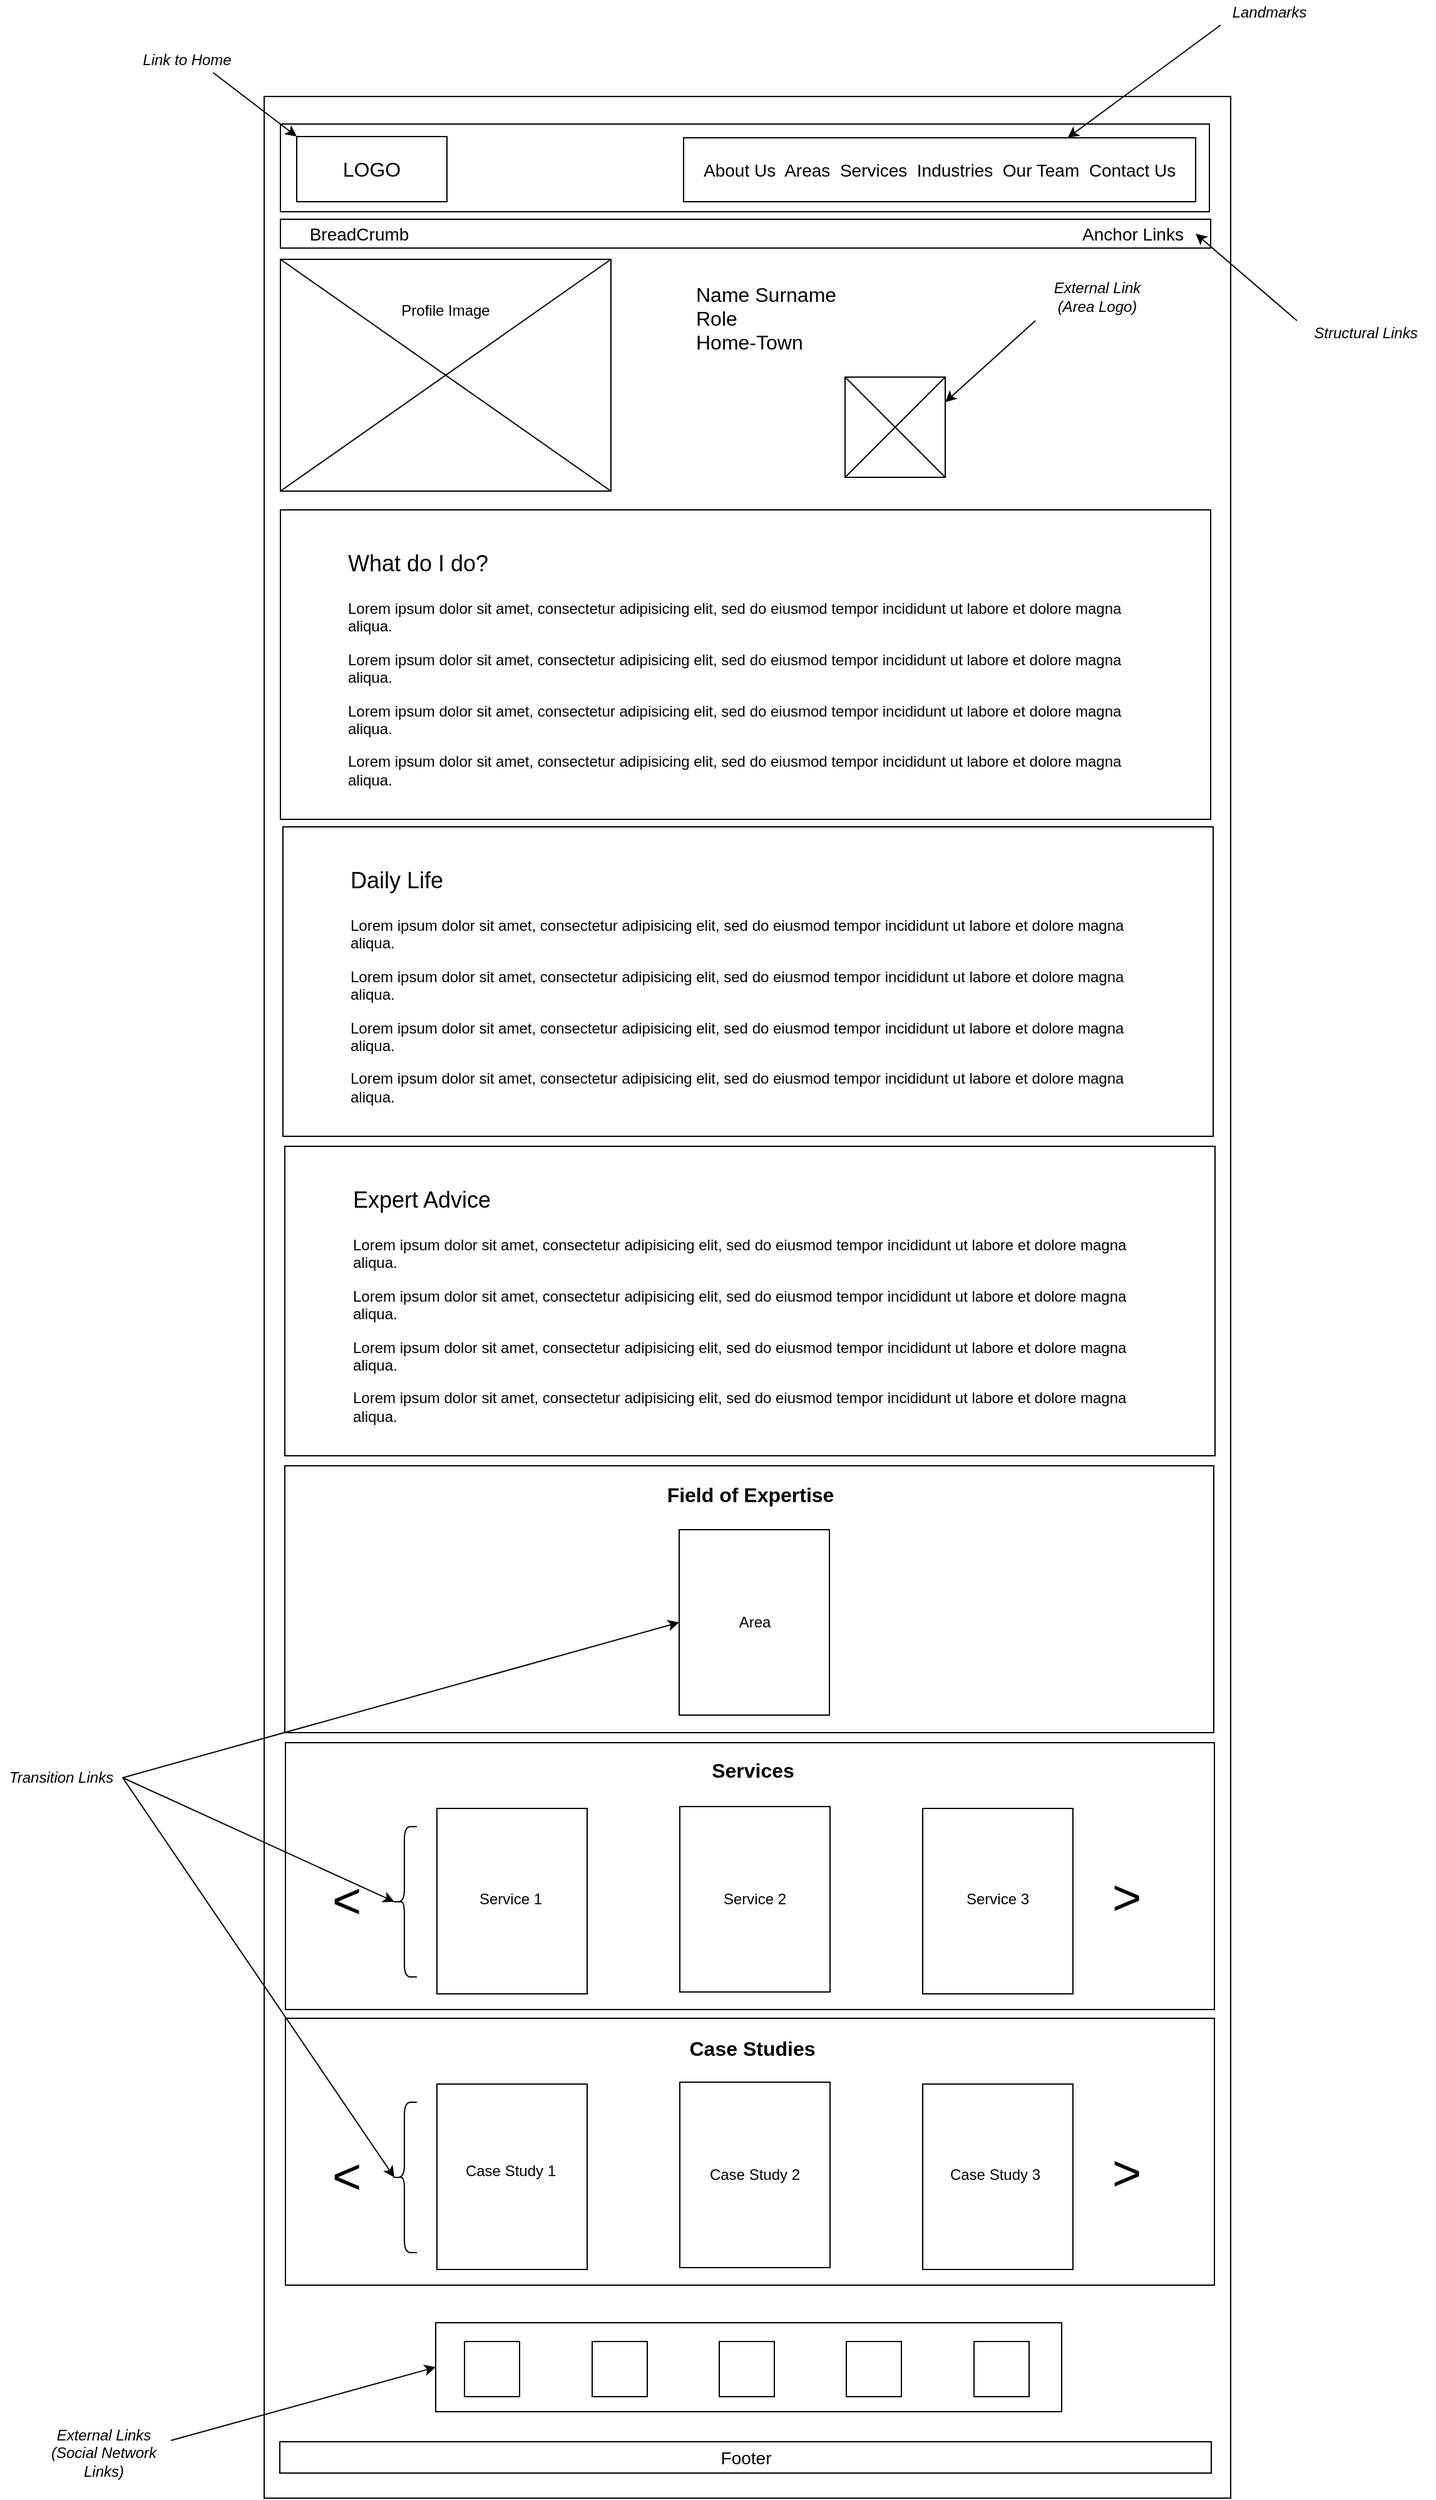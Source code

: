 <mxfile version="14.8.5" type="device"><diagram id="6QIcQig0J5omdTT-xJDu" name="Page-1"><mxGraphModel dx="1750" dy="1056" grid="0" gridSize="10" guides="1" tooltips="1" connect="1" arrows="1" fold="1" page="0" pageScale="1" pageWidth="850" pageHeight="1100" math="0" shadow="0"><root><mxCell id="0"/><mxCell id="1" parent="0"/><mxCell id="jJ7KEn_oP8nRvkY4ZoeI-1" value="" style="rounded=0;whiteSpace=wrap;html=1;fillColor=none;" parent="1" vertex="1"><mxGeometry x="72" y="-75" width="772" height="1917" as="geometry"/></mxCell><mxCell id="jJ7KEn_oP8nRvkY4ZoeI-2" value="" style="rounded=0;whiteSpace=wrap;html=1;fillColor=none;" parent="1" vertex="1"><mxGeometry x="85" y="-53" width="742" height="70" as="geometry"/></mxCell><mxCell id="jJ7KEn_oP8nRvkY4ZoeI-3" value="&lt;font style=&quot;font-size: 16px&quot;&gt;LOGO&lt;/font&gt;" style="rounded=0;whiteSpace=wrap;html=1;fillColor=none;" parent="1" vertex="1"><mxGeometry x="98" y="-43" width="120" height="52" as="geometry"/></mxCell><mxCell id="jJ7KEn_oP8nRvkY4ZoeI-4" value="" style="rounded=0;whiteSpace=wrap;html=1;strokeColor=#000000;fillColor=none;" parent="1" vertex="1"><mxGeometry x="407" y="-42" width="409" height="51" as="geometry"/></mxCell><mxCell id="jJ7KEn_oP8nRvkY4ZoeI-6" value="&lt;i&gt;Landmarks&lt;/i&gt;" style="text;html=1;strokeColor=none;fillColor=none;align=center;verticalAlign=middle;whiteSpace=wrap;rounded=0;" parent="1" vertex="1"><mxGeometry x="836" y="-152" width="78" height="20" as="geometry"/></mxCell><mxCell id="jJ7KEn_oP8nRvkY4ZoeI-7" value="" style="endArrow=classic;html=1;entryX=0.75;entryY=0;entryDx=0;entryDy=0;exitX=0;exitY=1;exitDx=0;exitDy=0;" parent="1" source="jJ7KEn_oP8nRvkY4ZoeI-6" target="jJ7KEn_oP8nRvkY4ZoeI-4" edge="1"><mxGeometry width="50" height="50" relative="1" as="geometry"><mxPoint x="879" y="-68" as="sourcePoint"/><mxPoint x="929" y="-118" as="targetPoint"/></mxGeometry></mxCell><mxCell id="jJ7KEn_oP8nRvkY4ZoeI-8" value="" style="endArrow=classic;html=1;entryX=0;entryY=0;entryDx=0;entryDy=0;exitX=0.75;exitY=1;exitDx=0;exitDy=0;" parent="1" source="jJ7KEn_oP8nRvkY4ZoeI-9" target="jJ7KEn_oP8nRvkY4ZoeI-3" edge="1"><mxGeometry width="50" height="50" relative="1" as="geometry"><mxPoint x="18" y="-91.0" as="sourcePoint"/><mxPoint x="68" y="-141" as="targetPoint"/></mxGeometry></mxCell><mxCell id="jJ7KEn_oP8nRvkY4ZoeI-9" value="&lt;i&gt;Link to Home&lt;/i&gt;" style="text;html=1;strokeColor=none;fillColor=none;align=center;verticalAlign=middle;whiteSpace=wrap;rounded=0;" parent="1" vertex="1"><mxGeometry x="-31" y="-114" width="83" height="20" as="geometry"/></mxCell><mxCell id="jJ7KEn_oP8nRvkY4ZoeI-10" value="" style="rounded=0;whiteSpace=wrap;html=1;fillColor=none;strokeColor=#000000;" parent="1" vertex="1"><mxGeometry x="85" y="23" width="743" height="23" as="geometry"/></mxCell><mxCell id="jJ7KEn_oP8nRvkY4ZoeI-14" value="" style="rounded=0;whiteSpace=wrap;html=1;fillColor=none;strokeColor=#000000;" parent="1" vertex="1"><mxGeometry x="85" y="55" width="264" height="185" as="geometry"/></mxCell><mxCell id="jJ7KEn_oP8nRvkY4ZoeI-15" value="" style="endArrow=none;html=1;entryX=0;entryY=0;entryDx=0;entryDy=0;exitX=1;exitY=1;exitDx=0;exitDy=0;" parent="1" source="jJ7KEn_oP8nRvkY4ZoeI-14" target="jJ7KEn_oP8nRvkY4ZoeI-14" edge="1"><mxGeometry width="50" height="50" relative="1" as="geometry"><mxPoint x="494" y="106" as="sourcePoint"/><mxPoint x="544" y="56" as="targetPoint"/></mxGeometry></mxCell><mxCell id="jJ7KEn_oP8nRvkY4ZoeI-16" value="" style="endArrow=none;html=1;entryX=1;entryY=0;entryDx=0;entryDy=0;exitX=0;exitY=1;exitDx=0;exitDy=0;" parent="1" source="jJ7KEn_oP8nRvkY4ZoeI-14" target="jJ7KEn_oP8nRvkY4ZoeI-14" edge="1"><mxGeometry width="50" height="50" relative="1" as="geometry"><mxPoint x="494" y="106" as="sourcePoint"/><mxPoint x="544" y="56" as="targetPoint"/></mxGeometry></mxCell><mxCell id="jJ7KEn_oP8nRvkY4ZoeI-17" value="Profile Image" style="text;html=1;strokeColor=none;fillColor=none;align=center;verticalAlign=middle;whiteSpace=wrap;rounded=0;" parent="1" vertex="1"><mxGeometry x="155" y="86" width="124" height="20" as="geometry"/></mxCell><mxCell id="jJ7KEn_oP8nRvkY4ZoeI-18" value="" style="rounded=0;whiteSpace=wrap;html=1;fillColor=none;strokeColor=#000000;" parent="1" vertex="1"><mxGeometry x="85" y="255" width="743" height="247" as="geometry"/></mxCell><mxCell id="jJ7KEn_oP8nRvkY4ZoeI-19" value="&lt;h1&gt;&lt;span style=&quot;font-weight: normal&quot;&gt;&lt;font style=&quot;font-size: 18px&quot;&gt;What do I do?&lt;/font&gt;&lt;/span&gt;&lt;br&gt;&lt;/h1&gt;&lt;p&gt;Lorem ipsum dolor sit amet, consectetur adipisicing elit, sed do eiusmod tempor incididunt ut labore et dolore magna aliqua. &lt;br&gt;&lt;/p&gt;&lt;p&gt;Lorem ipsum dolor sit amet, consectetur adipisicing elit, sed do eiusmod tempor incididunt ut labore et dolore magna aliqua.&lt;/p&gt;&lt;p&gt;Lorem ipsum dolor sit amet, consectetur adipisicing elit, sed do eiusmod tempor incididunt ut labore et dolore magna aliqua.&lt;/p&gt;&lt;p&gt;Lorem ipsum dolor sit amet, consectetur adipisicing elit, sed do eiusmod tempor incididunt ut labore et dolore magna aliqua.&lt;/p&gt;" style="text;html=1;strokeColor=none;fillColor=none;spacing=5;spacingTop=-20;whiteSpace=wrap;overflow=hidden;rounded=0;" parent="1" vertex="1"><mxGeometry x="134" y="276" width="644" height="218" as="geometry"/></mxCell><mxCell id="jJ7KEn_oP8nRvkY4ZoeI-24" value="" style="rounded=0;whiteSpace=wrap;html=1;fillColor=none;strokeColor=#000000;" parent="1" vertex="1"><mxGeometry x="88.5" y="1018" width="742" height="213" as="geometry"/></mxCell><mxCell id="jJ7KEn_oP8nRvkY4ZoeI-26" value="" style="rounded=0;whiteSpace=wrap;html=1;fillColor=none;strokeColor=#000000;" parent="1" vertex="1"><mxGeometry x="403.5" y="1069" width="120" height="148" as="geometry"/></mxCell><mxCell id="jJ7KEn_oP8nRvkY4ZoeI-31" value="Area" style="text;html=1;strokeColor=none;fillColor=none;align=center;verticalAlign=middle;whiteSpace=wrap;rounded=0;" parent="1" vertex="1"><mxGeometry x="430.5" y="1133" width="66" height="20" as="geometry"/></mxCell><mxCell id="jJ7KEn_oP8nRvkY4ZoeI-33" value="&lt;font style=&quot;font-size: 14px&quot;&gt;Footer&lt;/font&gt;" style="rounded=0;whiteSpace=wrap;html=1;strokeColor=#000000;fillColor=none;" parent="1" vertex="1"><mxGeometry x="84.5" y="1797" width="744" height="25" as="geometry"/></mxCell><mxCell id="jJ7KEn_oP8nRvkY4ZoeI-42" value="&lt;i&gt;Transition Links&lt;/i&gt;" style="text;html=1;strokeColor=none;fillColor=none;align=center;verticalAlign=middle;whiteSpace=wrap;rounded=0;" parent="1" vertex="1"><mxGeometry x="-139" y="1257" width="98" height="20" as="geometry"/></mxCell><mxCell id="jJ7KEn_oP8nRvkY4ZoeI-43" value="" style="endArrow=classic;html=1;entryX=0;entryY=0.5;entryDx=0;entryDy=0;exitX=1;exitY=0.5;exitDx=0;exitDy=0;" parent="1" source="jJ7KEn_oP8nRvkY4ZoeI-42" target="jJ7KEn_oP8nRvkY4ZoeI-26" edge="1"><mxGeometry width="50" height="50" relative="1" as="geometry"><mxPoint x="-127" y="878.0" as="sourcePoint"/><mxPoint x="175.5" y="1145" as="targetPoint"/></mxGeometry></mxCell><mxCell id="jJ7KEn_oP8nRvkY4ZoeI-44" value="" style="endArrow=classic;html=1;exitX=1;exitY=0.5;exitDx=0;exitDy=0;entryX=0.1;entryY=0.5;entryDx=0;entryDy=0;entryPerimeter=0;" parent="1" source="jJ7KEn_oP8nRvkY4ZoeI-42" target="jJ7KEn_oP8nRvkY4ZoeI-55" edge="1"><mxGeometry width="50" height="50" relative="1" as="geometry"><mxPoint x="-144" y="1051" as="sourcePoint"/><mxPoint x="170" y="1251" as="targetPoint"/></mxGeometry></mxCell><mxCell id="jJ7KEn_oP8nRvkY4ZoeI-45" value="&lt;div&gt;&lt;b&gt;&lt;font style=&quot;font-size: 16px&quot;&gt;Field of Expertise&lt;/font&gt;&lt;/b&gt;&lt;br&gt;&lt;/div&gt;" style="text;html=1;strokeColor=none;fillColor=none;align=center;verticalAlign=middle;whiteSpace=wrap;rounded=0;" parent="1" vertex="1"><mxGeometry x="374.75" y="1031" width="170.5" height="20" as="geometry"/></mxCell><mxCell id="jJ7KEn_oP8nRvkY4ZoeI-46" value="" style="rounded=0;whiteSpace=wrap;html=1;fillColor=none;strokeColor=#000000;" parent="1" vertex="1"><mxGeometry x="89" y="1239" width="742" height="213" as="geometry"/></mxCell><mxCell id="jJ7KEn_oP8nRvkY4ZoeI-47" value="" style="rounded=0;whiteSpace=wrap;html=1;fillColor=none;strokeColor=#000000;" parent="1" vertex="1"><mxGeometry x="210" y="1291.5" width="120" height="148" as="geometry"/></mxCell><mxCell id="jJ7KEn_oP8nRvkY4ZoeI-48" value="" style="rounded=0;whiteSpace=wrap;html=1;fillColor=none;strokeColor=#000000;" parent="1" vertex="1"><mxGeometry x="404" y="1290" width="120" height="148" as="geometry"/></mxCell><mxCell id="jJ7KEn_oP8nRvkY4ZoeI-49" value="" style="rounded=0;whiteSpace=wrap;html=1;fillColor=none;strokeColor=#000000;" parent="1" vertex="1"><mxGeometry x="598" y="1291.5" width="120" height="148" as="geometry"/></mxCell><mxCell id="jJ7KEn_oP8nRvkY4ZoeI-50" value="&lt;font style=&quot;font-size: 40px&quot;&gt;&amp;lt;&lt;/font&gt;" style="text;html=1;strokeColor=none;fillColor=none;align=center;verticalAlign=middle;whiteSpace=wrap;rounded=0;" parent="1" vertex="1"><mxGeometry x="118" y="1341.5" width="40" height="45" as="geometry"/></mxCell><mxCell id="jJ7KEn_oP8nRvkY4ZoeI-51" value="&lt;font style=&quot;font-size: 40px&quot;&gt;&amp;lt;&lt;/font&gt;" style="text;html=1;strokeColor=none;fillColor=none;align=center;verticalAlign=middle;whiteSpace=wrap;rounded=0;rotation=-180;" parent="1" vertex="1"><mxGeometry x="741" y="1343" width="40" height="45" as="geometry"/></mxCell><mxCell id="jJ7KEn_oP8nRvkY4ZoeI-52" value="Service 1" style="text;html=1;strokeColor=none;fillColor=none;align=center;verticalAlign=middle;whiteSpace=wrap;rounded=0;" parent="1" vertex="1"><mxGeometry x="236" y="1354" width="66" height="20" as="geometry"/></mxCell><mxCell id="jJ7KEn_oP8nRvkY4ZoeI-53" value="Service 2" style="text;html=1;strokeColor=none;fillColor=none;align=center;verticalAlign=middle;whiteSpace=wrap;rounded=0;" parent="1" vertex="1"><mxGeometry x="431" y="1354" width="66" height="20" as="geometry"/></mxCell><mxCell id="jJ7KEn_oP8nRvkY4ZoeI-54" value="Service 3" style="text;html=1;strokeColor=none;fillColor=none;align=center;verticalAlign=middle;whiteSpace=wrap;rounded=0;" parent="1" vertex="1"><mxGeometry x="625" y="1354" width="66" height="20" as="geometry"/></mxCell><mxCell id="jJ7KEn_oP8nRvkY4ZoeI-55" value="" style="shape=curlyBracket;whiteSpace=wrap;html=1;rounded=1;strokeColor=#000000;fillColor=none;" parent="1" vertex="1"><mxGeometry x="174" y="1306" width="20" height="120" as="geometry"/></mxCell><mxCell id="jJ7KEn_oP8nRvkY4ZoeI-56" value="&lt;font size=&quot;1&quot;&gt;&lt;b style=&quot;font-size: 16px&quot;&gt;Services&lt;/b&gt;&lt;/font&gt;" style="text;html=1;strokeColor=none;fillColor=none;align=center;verticalAlign=middle;whiteSpace=wrap;rounded=0;" parent="1" vertex="1"><mxGeometry x="400" y="1251" width="125" height="20" as="geometry"/></mxCell><mxCell id="jJ7KEn_oP8nRvkY4ZoeI-57" value="" style="rounded=0;whiteSpace=wrap;html=1;fillColor=none;strokeColor=#000000;" parent="1" vertex="1"><mxGeometry x="89" y="1459" width="742" height="213" as="geometry"/></mxCell><mxCell id="jJ7KEn_oP8nRvkY4ZoeI-58" value="" style="rounded=0;whiteSpace=wrap;html=1;fillColor=none;strokeColor=#000000;" parent="1" vertex="1"><mxGeometry x="210" y="1511.5" width="120" height="148" as="geometry"/></mxCell><mxCell id="jJ7KEn_oP8nRvkY4ZoeI-59" value="" style="rounded=0;whiteSpace=wrap;html=1;fillColor=none;strokeColor=#000000;" parent="1" vertex="1"><mxGeometry x="404" y="1510" width="120" height="148" as="geometry"/></mxCell><mxCell id="jJ7KEn_oP8nRvkY4ZoeI-60" value="" style="rounded=0;whiteSpace=wrap;html=1;fillColor=none;strokeColor=#000000;" parent="1" vertex="1"><mxGeometry x="598" y="1511.5" width="120" height="148" as="geometry"/></mxCell><mxCell id="jJ7KEn_oP8nRvkY4ZoeI-61" value="&lt;font style=&quot;font-size: 40px&quot;&gt;&amp;lt;&lt;/font&gt;" style="text;html=1;strokeColor=none;fillColor=none;align=center;verticalAlign=middle;whiteSpace=wrap;rounded=0;" parent="1" vertex="1"><mxGeometry x="118" y="1561.5" width="40" height="45" as="geometry"/></mxCell><mxCell id="jJ7KEn_oP8nRvkY4ZoeI-62" value="&lt;font style=&quot;font-size: 40px&quot;&gt;&amp;lt;&lt;/font&gt;" style="text;html=1;strokeColor=none;fillColor=none;align=center;verticalAlign=middle;whiteSpace=wrap;rounded=0;rotation=-180;" parent="1" vertex="1"><mxGeometry x="741" y="1563" width="40" height="45" as="geometry"/></mxCell><mxCell id="jJ7KEn_oP8nRvkY4ZoeI-63" value="Case Study 1" style="text;html=1;strokeColor=none;fillColor=none;align=center;verticalAlign=middle;whiteSpace=wrap;rounded=0;" parent="1" vertex="1"><mxGeometry x="231" y="1571" width="76" height="20" as="geometry"/></mxCell><mxCell id="jJ7KEn_oP8nRvkY4ZoeI-64" value="Case Study 2" style="text;html=1;strokeColor=none;fillColor=none;align=center;verticalAlign=middle;whiteSpace=wrap;rounded=0;" parent="1" vertex="1"><mxGeometry x="426" y="1574" width="76" height="20" as="geometry"/></mxCell><mxCell id="jJ7KEn_oP8nRvkY4ZoeI-65" value="Case Study 3" style="text;html=1;strokeColor=none;fillColor=none;align=center;verticalAlign=middle;whiteSpace=wrap;rounded=0;" parent="1" vertex="1"><mxGeometry x="618" y="1574" width="76" height="20" as="geometry"/></mxCell><mxCell id="jJ7KEn_oP8nRvkY4ZoeI-66" value="" style="shape=curlyBracket;whiteSpace=wrap;html=1;rounded=1;strokeColor=#000000;fillColor=none;" parent="1" vertex="1"><mxGeometry x="174" y="1526" width="20" height="120" as="geometry"/></mxCell><mxCell id="jJ7KEn_oP8nRvkY4ZoeI-67" value="&lt;font size=&quot;1&quot;&gt;&lt;b style=&quot;font-size: 16px&quot;&gt;Case Studies&lt;/b&gt;&lt;/font&gt;" style="text;html=1;strokeColor=none;fillColor=none;align=center;verticalAlign=middle;whiteSpace=wrap;rounded=0;" parent="1" vertex="1"><mxGeometry x="407" y="1473" width="110" height="20" as="geometry"/></mxCell><mxCell id="jJ7KEn_oP8nRvkY4ZoeI-68" value="" style="endArrow=classic;html=1;exitX=1;exitY=0.5;exitDx=0;exitDy=0;entryX=0.1;entryY=0.5;entryDx=0;entryDy=0;entryPerimeter=0;" parent="1" source="jJ7KEn_oP8nRvkY4ZoeI-42" target="jJ7KEn_oP8nRvkY4ZoeI-66" edge="1"><mxGeometry width="50" height="50" relative="1" as="geometry"><mxPoint x="277" y="1021" as="sourcePoint"/><mxPoint x="327" y="971" as="targetPoint"/></mxGeometry></mxCell><mxCell id="jJ7KEn_oP8nRvkY4ZoeI-69" value="&lt;div&gt;&lt;font style=&quot;font-size: 16px&quot;&gt;Name Surname&lt;/font&gt;&lt;/div&gt;&lt;div&gt;&lt;font style=&quot;font-size: 16px&quot;&gt;Role&lt;/font&gt;&lt;/div&gt;&lt;div&gt;&lt;font style=&quot;font-size: 16px&quot;&gt;Home-Town&lt;br&gt;&lt;/font&gt;&lt;/div&gt;" style="text;html=1;strokeColor=none;fillColor=none;align=left;verticalAlign=middle;whiteSpace=wrap;rounded=0;" parent="1" vertex="1"><mxGeometry x="415" y="66" width="294" height="71" as="geometry"/></mxCell><mxCell id="jJ7KEn_oP8nRvkY4ZoeI-70" value="" style="whiteSpace=wrap;html=1;aspect=fixed;" parent="1" vertex="1"><mxGeometry x="536" y="149" width="80" height="80" as="geometry"/></mxCell><mxCell id="jJ7KEn_oP8nRvkY4ZoeI-71" value="" style="endArrow=none;html=1;entryX=0;entryY=0;entryDx=0;entryDy=0;exitX=1;exitY=1;exitDx=0;exitDy=0;" parent="1" source="jJ7KEn_oP8nRvkY4ZoeI-70" target="jJ7KEn_oP8nRvkY4ZoeI-70" edge="1"><mxGeometry width="50" height="50" relative="1" as="geometry"><mxPoint x="399" y="282" as="sourcePoint"/><mxPoint x="449" y="232" as="targetPoint"/></mxGeometry></mxCell><mxCell id="jJ7KEn_oP8nRvkY4ZoeI-72" value="" style="endArrow=none;html=1;exitX=1;exitY=0;exitDx=0;exitDy=0;entryX=0;entryY=1;entryDx=0;entryDy=0;" parent="1" source="jJ7KEn_oP8nRvkY4ZoeI-70" target="jJ7KEn_oP8nRvkY4ZoeI-70" edge="1"><mxGeometry width="50" height="50" relative="1" as="geometry"><mxPoint x="399" y="282" as="sourcePoint"/><mxPoint x="449" y="232" as="targetPoint"/></mxGeometry></mxCell><mxCell id="jJ7KEn_oP8nRvkY4ZoeI-73" value="&lt;div&gt;&lt;i&gt;External Link&lt;/i&gt;&lt;/div&gt;&lt;div&gt;&lt;i&gt;(Area Logo)&lt;br&gt;&lt;/i&gt;&lt;/div&gt;" style="text;html=1;strokeColor=none;fillColor=none;align=center;verticalAlign=middle;whiteSpace=wrap;rounded=0;" parent="1" vertex="1"><mxGeometry x="688" y="66" width="99" height="38" as="geometry"/></mxCell><mxCell id="jJ7KEn_oP8nRvkY4ZoeI-74" value="" style="endArrow=classic;html=1;exitX=0;exitY=1;exitDx=0;exitDy=0;entryX=1;entryY=0.25;entryDx=0;entryDy=0;" parent="1" source="jJ7KEn_oP8nRvkY4ZoeI-73" target="jJ7KEn_oP8nRvkY4ZoeI-70" edge="1"><mxGeometry width="50" height="50" relative="1" as="geometry"><mxPoint x="399" y="282" as="sourcePoint"/><mxPoint x="449" y="232" as="targetPoint"/></mxGeometry></mxCell><mxCell id="jJ7KEn_oP8nRvkY4ZoeI-78" value="" style="rounded=0;whiteSpace=wrap;html=1;fillColor=none;strokeColor=#000000;" parent="1" vertex="1"><mxGeometry x="87" y="508" width="743" height="247" as="geometry"/></mxCell><mxCell id="jJ7KEn_oP8nRvkY4ZoeI-79" value="&lt;h1&gt;&lt;span style=&quot;font-weight: normal&quot;&gt;&lt;font style=&quot;font-size: 18px&quot;&gt;Daily Life&lt;/font&gt;&lt;/span&gt;&lt;br&gt;&lt;/h1&gt;&lt;p&gt;Lorem ipsum dolor sit amet, consectetur adipisicing elit, sed do eiusmod tempor incididunt ut labore et dolore magna aliqua. &lt;br&gt;&lt;/p&gt;&lt;p&gt;Lorem ipsum dolor sit amet, consectetur adipisicing elit, sed do eiusmod tempor incididunt ut labore et dolore magna aliqua.&lt;/p&gt;&lt;p&gt;Lorem ipsum dolor sit amet, consectetur adipisicing elit, sed do eiusmod tempor incididunt ut labore et dolore magna aliqua.&lt;/p&gt;&lt;p&gt;Lorem ipsum dolor sit amet, consectetur adipisicing elit, sed do eiusmod tempor incididunt ut labore et dolore magna aliqua.&lt;/p&gt;" style="text;html=1;strokeColor=none;fillColor=none;spacing=5;spacingTop=-20;whiteSpace=wrap;overflow=hidden;rounded=0;" parent="1" vertex="1"><mxGeometry x="136" y="529" width="644" height="218" as="geometry"/></mxCell><mxCell id="jJ7KEn_oP8nRvkY4ZoeI-83" value="" style="rounded=0;whiteSpace=wrap;html=1;fillColor=none;strokeColor=#000000;" parent="1" vertex="1"><mxGeometry x="88.5" y="763" width="743" height="247" as="geometry"/></mxCell><mxCell id="jJ7KEn_oP8nRvkY4ZoeI-84" value="&lt;h1&gt;&lt;span style=&quot;font-weight: normal&quot;&gt;&lt;font style=&quot;font-size: 18px&quot;&gt;Expert Advice&lt;/font&gt;&lt;/span&gt;&lt;/h1&gt;&lt;p&gt;Lorem ipsum dolor sit amet, consectetur adipisicing elit, sed do eiusmod tempor incididunt ut labore et dolore magna aliqua. &lt;br&gt;&lt;/p&gt;&lt;p&gt;Lorem ipsum dolor sit amet, consectetur adipisicing elit, sed do eiusmod tempor incididunt ut labore et dolore magna aliqua.&lt;/p&gt;&lt;p&gt;Lorem ipsum dolor sit amet, consectetur adipisicing elit, sed do eiusmod tempor incididunt ut labore et dolore magna aliqua.&lt;/p&gt;&lt;p&gt;Lorem ipsum dolor sit amet, consectetur adipisicing elit, sed do eiusmod tempor incididunt ut labore et dolore magna aliqua.&lt;/p&gt;" style="text;html=1;strokeColor=none;fillColor=none;spacing=5;spacingTop=-20;whiteSpace=wrap;overflow=hidden;rounded=0;" parent="1" vertex="1"><mxGeometry x="137.5" y="784" width="644" height="218" as="geometry"/></mxCell><mxCell id="RAegod8XEAuGbdHukyPl-1" value="&lt;font style=&quot;font-size: 14px&quot;&gt;About Us&amp;nbsp; Areas&amp;nbsp; Services&amp;nbsp; Industries&amp;nbsp; &lt;/font&gt;&lt;font style=&quot;font-size: 14px&quot;&gt;Our Team&amp;nbsp; Contact Us&lt;/font&gt;" style="text;html=1;strokeColor=none;fillColor=none;align=left;verticalAlign=middle;whiteSpace=wrap;rounded=0;" parent="1" vertex="1"><mxGeometry x="420.5" y="-26.5" width="382" height="20" as="geometry"/></mxCell><mxCell id="RAegod8XEAuGbdHukyPl-2" value="&lt;font style=&quot;font-size: 14px&quot;&gt;Anchor Links&lt;/font&gt;" style="text;html=1;strokeColor=none;fillColor=none;align=center;verticalAlign=middle;whiteSpace=wrap;rounded=0;" parent="1" vertex="1"><mxGeometry x="716" y="26.5" width="100" height="16" as="geometry"/></mxCell><mxCell id="RAegod8XEAuGbdHukyPl-3" value="&lt;i&gt;Structural Links&lt;/i&gt;" style="text;html=1;strokeColor=none;fillColor=none;align=center;verticalAlign=middle;whiteSpace=wrap;rounded=0;" parent="1" vertex="1"><mxGeometry x="897" y="104" width="110" height="20" as="geometry"/></mxCell><mxCell id="RAegod8XEAuGbdHukyPl-4" value="" style="endArrow=classic;html=1;entryX=1;entryY=0.5;entryDx=0;entryDy=0;exitX=0;exitY=0;exitDx=0;exitDy=0;" parent="1" source="RAegod8XEAuGbdHukyPl-3" target="RAegod8XEAuGbdHukyPl-2" edge="1"><mxGeometry width="50" height="50" relative="1" as="geometry"><mxPoint x="-22" y="32.0" as="sourcePoint"/><mxPoint x="28" y="-18" as="targetPoint"/></mxGeometry></mxCell><mxCell id="RAegod8XEAuGbdHukyPl-5" value="&lt;font style=&quot;font-size: 14px&quot;&gt;BreadCrumb&lt;/font&gt;" style="text;html=1;strokeColor=none;fillColor=none;align=center;verticalAlign=middle;whiteSpace=wrap;rounded=0;" parent="1" vertex="1"><mxGeometry x="98" y="26.5" width="100" height="16" as="geometry"/></mxCell><mxCell id="QJfptV8Abilm0C77DXdJ-1" value="&lt;i&gt;External Links (Social Network Links)&lt;/i&gt;" style="text;html=1;strokeColor=none;fillColor=none;align=center;verticalAlign=middle;whiteSpace=wrap;rounded=0;" vertex="1" parent="1"><mxGeometry x="-110.5" y="1796" width="108" height="20" as="geometry"/></mxCell><mxCell id="QJfptV8Abilm0C77DXdJ-2" value="" style="whiteSpace=wrap;html=1;aspect=fixed;" vertex="1" parent="1"><mxGeometry x="232" y="1717" width="44" height="44" as="geometry"/></mxCell><mxCell id="QJfptV8Abilm0C77DXdJ-3" value="" style="whiteSpace=wrap;html=1;aspect=fixed;" vertex="1" parent="1"><mxGeometry x="435.5" y="1717" width="44" height="44" as="geometry"/></mxCell><mxCell id="QJfptV8Abilm0C77DXdJ-4" value="" style="whiteSpace=wrap;html=1;aspect=fixed;" vertex="1" parent="1"><mxGeometry x="537" y="1717" width="44" height="44" as="geometry"/></mxCell><mxCell id="QJfptV8Abilm0C77DXdJ-5" value="" style="whiteSpace=wrap;html=1;aspect=fixed;" vertex="1" parent="1"><mxGeometry x="334" y="1717" width="44" height="44" as="geometry"/></mxCell><mxCell id="QJfptV8Abilm0C77DXdJ-6" value="" style="whiteSpace=wrap;html=1;aspect=fixed;" vertex="1" parent="1"><mxGeometry x="639" y="1717" width="44" height="44" as="geometry"/></mxCell><mxCell id="QJfptV8Abilm0C77DXdJ-7" value="" style="rounded=0;whiteSpace=wrap;html=1;fillColor=none;" vertex="1" parent="1"><mxGeometry x="209" y="1702" width="500" height="71" as="geometry"/></mxCell><mxCell id="QJfptV8Abilm0C77DXdJ-8" value="" style="endArrow=classic;html=1;exitX=1;exitY=0;exitDx=0;exitDy=0;entryX=0;entryY=0.5;entryDx=0;entryDy=0;" edge="1" parent="1" source="QJfptV8Abilm0C77DXdJ-1" target="QJfptV8Abilm0C77DXdJ-7"><mxGeometry width="50" height="50" relative="1" as="geometry"><mxPoint x="-27.5" y="1716" as="sourcePoint"/><mxPoint x="22.5" y="1666" as="targetPoint"/></mxGeometry></mxCell></root></mxGraphModel></diagram></mxfile>